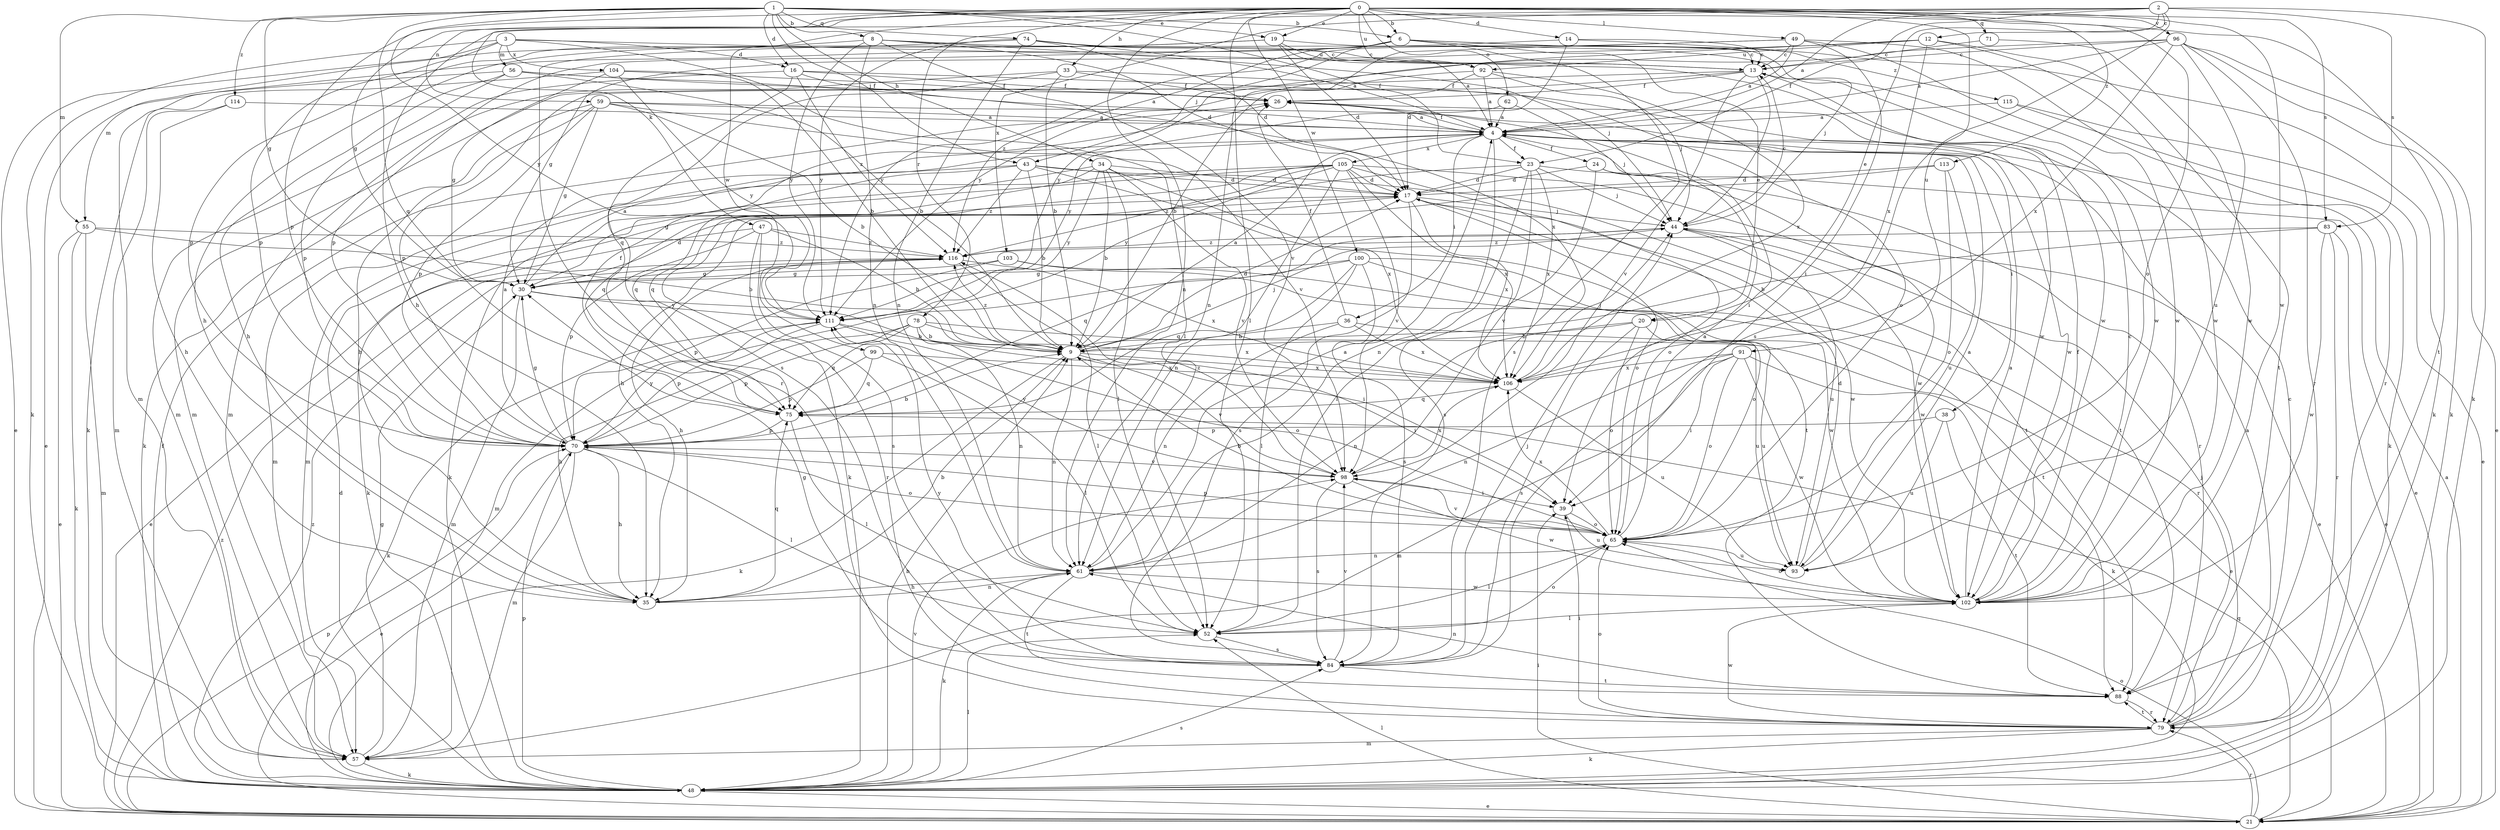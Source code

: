 strict digraph  {
0;
1;
2;
3;
4;
6;
8;
9;
12;
13;
14;
16;
17;
19;
20;
21;
23;
24;
26;
30;
33;
34;
35;
36;
38;
39;
43;
44;
47;
48;
49;
52;
55;
56;
57;
59;
61;
62;
65;
70;
71;
74;
75;
78;
79;
83;
84;
88;
91;
92;
93;
96;
98;
99;
100;
102;
103;
104;
105;
106;
111;
113;
114;
115;
116;
0 -> 6  [label=b];
0 -> 14  [label=d];
0 -> 19  [label=e];
0 -> 30  [label=g];
0 -> 33  [label=h];
0 -> 47  [label=k];
0 -> 49  [label=l];
0 -> 52  [label=l];
0 -> 59  [label=n];
0 -> 61  [label=n];
0 -> 62  [label=o];
0 -> 65  [label=o];
0 -> 70  [label=p];
0 -> 71  [label=q];
0 -> 78  [label=r];
0 -> 83  [label=s];
0 -> 91  [label=u];
0 -> 92  [label=u];
0 -> 96  [label=v];
0 -> 99  [label=w];
0 -> 100  [label=w];
0 -> 102  [label=w];
0 -> 113  [label=z];
1 -> 6  [label=b];
1 -> 8  [label=b];
1 -> 16  [label=d];
1 -> 19  [label=e];
1 -> 23  [label=f];
1 -> 30  [label=g];
1 -> 34  [label=h];
1 -> 43  [label=j];
1 -> 55  [label=m];
1 -> 74  [label=q];
1 -> 75  [label=q];
1 -> 88  [label=t];
1 -> 111  [label=y];
1 -> 114  [label=z];
2 -> 4  [label=a];
2 -> 12  [label=c];
2 -> 20  [label=e];
2 -> 23  [label=f];
2 -> 35  [label=h];
2 -> 48  [label=k];
2 -> 83  [label=s];
2 -> 84  [label=s];
2 -> 103  [label=x];
3 -> 16  [label=d];
3 -> 48  [label=k];
3 -> 52  [label=l];
3 -> 55  [label=m];
3 -> 56  [label=m];
3 -> 70  [label=p];
3 -> 102  [label=w];
3 -> 104  [label=x];
4 -> 23  [label=f];
4 -> 24  [label=f];
4 -> 26  [label=f];
4 -> 36  [label=i];
4 -> 38  [label=i];
4 -> 61  [label=n];
4 -> 105  [label=x];
6 -> 13  [label=c];
6 -> 20  [label=e];
6 -> 43  [label=j];
6 -> 57  [label=m];
6 -> 84  [label=s];
6 -> 115  [label=z];
6 -> 116  [label=z];
8 -> 13  [label=c];
8 -> 17  [label=d];
8 -> 44  [label=j];
8 -> 61  [label=n];
8 -> 70  [label=p];
8 -> 98  [label=v];
8 -> 111  [label=y];
9 -> 4  [label=a];
9 -> 17  [label=d];
9 -> 39  [label=i];
9 -> 44  [label=j];
9 -> 48  [label=k];
9 -> 61  [label=n];
9 -> 98  [label=v];
9 -> 106  [label=x];
9 -> 116  [label=z];
12 -> 30  [label=g];
12 -> 88  [label=t];
12 -> 92  [label=u];
12 -> 102  [label=w];
12 -> 106  [label=x];
12 -> 111  [label=y];
13 -> 26  [label=f];
13 -> 44  [label=j];
13 -> 57  [label=m];
13 -> 70  [label=p];
13 -> 98  [label=v];
14 -> 13  [label=c];
14 -> 17  [label=d];
14 -> 48  [label=k];
14 -> 70  [label=p];
16 -> 4  [label=a];
16 -> 26  [label=f];
16 -> 57  [label=m];
16 -> 84  [label=s];
16 -> 102  [label=w];
16 -> 116  [label=z];
17 -> 44  [label=j];
17 -> 48  [label=k];
17 -> 65  [label=o];
17 -> 84  [label=s];
17 -> 102  [label=w];
17 -> 106  [label=x];
19 -> 4  [label=a];
19 -> 17  [label=d];
19 -> 21  [label=e];
19 -> 35  [label=h];
19 -> 92  [label=u];
19 -> 102  [label=w];
20 -> 9  [label=b];
20 -> 61  [label=n];
20 -> 65  [label=o];
20 -> 84  [label=s];
20 -> 93  [label=u];
21 -> 4  [label=a];
21 -> 39  [label=i];
21 -> 52  [label=l];
21 -> 65  [label=o];
21 -> 70  [label=p];
21 -> 75  [label=q];
21 -> 79  [label=r];
21 -> 116  [label=z];
23 -> 17  [label=d];
23 -> 44  [label=j];
23 -> 48  [label=k];
23 -> 52  [label=l];
23 -> 79  [label=r];
23 -> 98  [label=v];
23 -> 106  [label=x];
24 -> 17  [label=d];
24 -> 21  [label=e];
24 -> 84  [label=s];
24 -> 102  [label=w];
26 -> 4  [label=a];
26 -> 39  [label=i];
30 -> 4  [label=a];
30 -> 17  [label=d];
30 -> 39  [label=i];
30 -> 57  [label=m];
30 -> 111  [label=y];
33 -> 9  [label=b];
33 -> 26  [label=f];
33 -> 57  [label=m];
33 -> 65  [label=o];
33 -> 75  [label=q];
34 -> 9  [label=b];
34 -> 17  [label=d];
34 -> 30  [label=g];
34 -> 52  [label=l];
34 -> 75  [label=q];
34 -> 88  [label=t];
34 -> 98  [label=v];
34 -> 111  [label=y];
35 -> 9  [label=b];
35 -> 61  [label=n];
35 -> 75  [label=q];
36 -> 9  [label=b];
36 -> 21  [label=e];
36 -> 26  [label=f];
36 -> 61  [label=n];
36 -> 106  [label=x];
38 -> 70  [label=p];
38 -> 88  [label=t];
38 -> 93  [label=u];
39 -> 65  [label=o];
39 -> 93  [label=u];
43 -> 9  [label=b];
43 -> 17  [label=d];
43 -> 57  [label=m];
43 -> 75  [label=q];
43 -> 88  [label=t];
43 -> 106  [label=x];
43 -> 116  [label=z];
44 -> 13  [label=c];
44 -> 21  [label=e];
44 -> 75  [label=q];
44 -> 93  [label=u];
44 -> 102  [label=w];
44 -> 116  [label=z];
47 -> 9  [label=b];
47 -> 21  [label=e];
47 -> 70  [label=p];
47 -> 79  [label=r];
47 -> 84  [label=s];
47 -> 116  [label=z];
48 -> 9  [label=b];
48 -> 17  [label=d];
48 -> 21  [label=e];
48 -> 26  [label=f];
48 -> 52  [label=l];
48 -> 70  [label=p];
48 -> 84  [label=s];
48 -> 98  [label=v];
48 -> 116  [label=z];
49 -> 4  [label=a];
49 -> 13  [label=c];
49 -> 39  [label=i];
49 -> 61  [label=n];
49 -> 79  [label=r];
49 -> 102  [label=w];
49 -> 111  [label=y];
52 -> 65  [label=o];
52 -> 84  [label=s];
55 -> 9  [label=b];
55 -> 21  [label=e];
55 -> 48  [label=k];
55 -> 57  [label=m];
55 -> 116  [label=z];
56 -> 9  [label=b];
56 -> 21  [label=e];
56 -> 26  [label=f];
56 -> 35  [label=h];
56 -> 70  [label=p];
56 -> 106  [label=x];
57 -> 30  [label=g];
57 -> 48  [label=k];
59 -> 4  [label=a];
59 -> 9  [label=b];
59 -> 30  [label=g];
59 -> 35  [label=h];
59 -> 48  [label=k];
59 -> 70  [label=p];
59 -> 98  [label=v];
59 -> 102  [label=w];
61 -> 4  [label=a];
61 -> 35  [label=h];
61 -> 48  [label=k];
61 -> 88  [label=t];
61 -> 102  [label=w];
62 -> 4  [label=a];
62 -> 44  [label=j];
62 -> 111  [label=y];
65 -> 4  [label=a];
65 -> 9  [label=b];
65 -> 52  [label=l];
65 -> 61  [label=n];
65 -> 70  [label=p];
65 -> 93  [label=u];
65 -> 98  [label=v];
65 -> 106  [label=x];
70 -> 4  [label=a];
70 -> 9  [label=b];
70 -> 21  [label=e];
70 -> 30  [label=g];
70 -> 35  [label=h];
70 -> 52  [label=l];
70 -> 57  [label=m];
70 -> 65  [label=o];
70 -> 98  [label=v];
70 -> 111  [label=y];
71 -> 13  [label=c];
71 -> 102  [label=w];
74 -> 4  [label=a];
74 -> 13  [label=c];
74 -> 17  [label=d];
74 -> 44  [label=j];
74 -> 61  [label=n];
74 -> 79  [label=r];
74 -> 111  [label=y];
75 -> 26  [label=f];
75 -> 52  [label=l];
75 -> 70  [label=p];
78 -> 9  [label=b];
78 -> 35  [label=h];
78 -> 61  [label=n];
78 -> 70  [label=p];
78 -> 75  [label=q];
78 -> 93  [label=u];
78 -> 106  [label=x];
79 -> 4  [label=a];
79 -> 13  [label=c];
79 -> 39  [label=i];
79 -> 44  [label=j];
79 -> 48  [label=k];
79 -> 57  [label=m];
79 -> 65  [label=o];
79 -> 88  [label=t];
79 -> 102  [label=w];
83 -> 9  [label=b];
83 -> 21  [label=e];
83 -> 79  [label=r];
83 -> 102  [label=w];
83 -> 116  [label=z];
84 -> 30  [label=g];
84 -> 44  [label=j];
84 -> 88  [label=t];
84 -> 98  [label=v];
84 -> 111  [label=y];
88 -> 61  [label=n];
88 -> 79  [label=r];
91 -> 39  [label=i];
91 -> 48  [label=k];
91 -> 57  [label=m];
91 -> 61  [label=n];
91 -> 65  [label=o];
91 -> 102  [label=w];
91 -> 106  [label=x];
92 -> 4  [label=a];
92 -> 9  [label=b];
92 -> 26  [label=f];
92 -> 44  [label=j];
92 -> 106  [label=x];
93 -> 4  [label=a];
93 -> 17  [label=d];
96 -> 4  [label=a];
96 -> 13  [label=c];
96 -> 21  [label=e];
96 -> 48  [label=k];
96 -> 79  [label=r];
96 -> 93  [label=u];
96 -> 106  [label=x];
96 -> 111  [label=y];
98 -> 39  [label=i];
98 -> 84  [label=s];
98 -> 102  [label=w];
98 -> 106  [label=x];
98 -> 111  [label=y];
98 -> 116  [label=z];
99 -> 52  [label=l];
99 -> 70  [label=p];
99 -> 75  [label=q];
99 -> 106  [label=x];
100 -> 30  [label=g];
100 -> 52  [label=l];
100 -> 57  [label=m];
100 -> 75  [label=q];
100 -> 79  [label=r];
100 -> 84  [label=s];
100 -> 88  [label=t];
102 -> 4  [label=a];
102 -> 13  [label=c];
102 -> 26  [label=f];
102 -> 52  [label=l];
102 -> 65  [label=o];
103 -> 30  [label=g];
103 -> 65  [label=o];
103 -> 70  [label=p];
103 -> 102  [label=w];
104 -> 9  [label=b];
104 -> 26  [label=f];
104 -> 30  [label=g];
104 -> 48  [label=k];
104 -> 111  [label=y];
105 -> 17  [label=d];
105 -> 48  [label=k];
105 -> 57  [label=m];
105 -> 61  [label=n];
105 -> 65  [label=o];
105 -> 75  [label=q];
105 -> 88  [label=t];
105 -> 98  [label=v];
105 -> 106  [label=x];
105 -> 111  [label=y];
105 -> 116  [label=z];
106 -> 44  [label=j];
106 -> 75  [label=q];
106 -> 93  [label=u];
111 -> 9  [label=b];
111 -> 48  [label=k];
111 -> 65  [label=o];
111 -> 70  [label=p];
113 -> 17  [label=d];
113 -> 35  [label=h];
113 -> 65  [label=o];
113 -> 93  [label=u];
114 -> 4  [label=a];
114 -> 35  [label=h];
114 -> 57  [label=m];
115 -> 4  [label=a];
115 -> 21  [label=e];
115 -> 48  [label=k];
116 -> 30  [label=g];
116 -> 35  [label=h];
116 -> 52  [label=l];
116 -> 106  [label=x];
}
